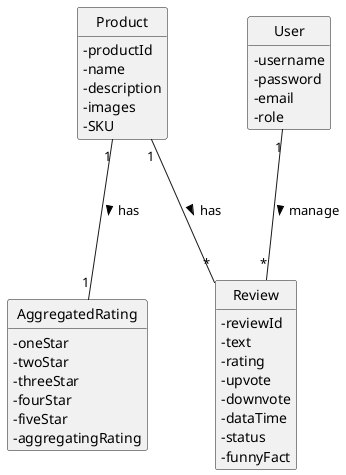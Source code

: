 @startuml
'https://plantuml.com/sequence-diagram

skinparam classAttributeIconSize 0
hide circle
hide methods

class Product {
    - productId
    - name
    - description
    - images
    - SKU
}

class Review {
    - reviewId
    - text
    - rating
    - upvote
    - downvote
    - dataTime
    - status
    - funnyFact
}


class User {
    - username
    - password
    - email
    - role
}

class AggregatedRating {
    - oneStar
    - twoStar
    - threeStar
    - fourStar
    - fiveStar
    - aggregatingRating
}

User "1" -down-- "*" Review: manage >
Product "1" -down-- "*" Review: has >
Product "1" -down-- "1" AggregatedRating: has >

@enduml
